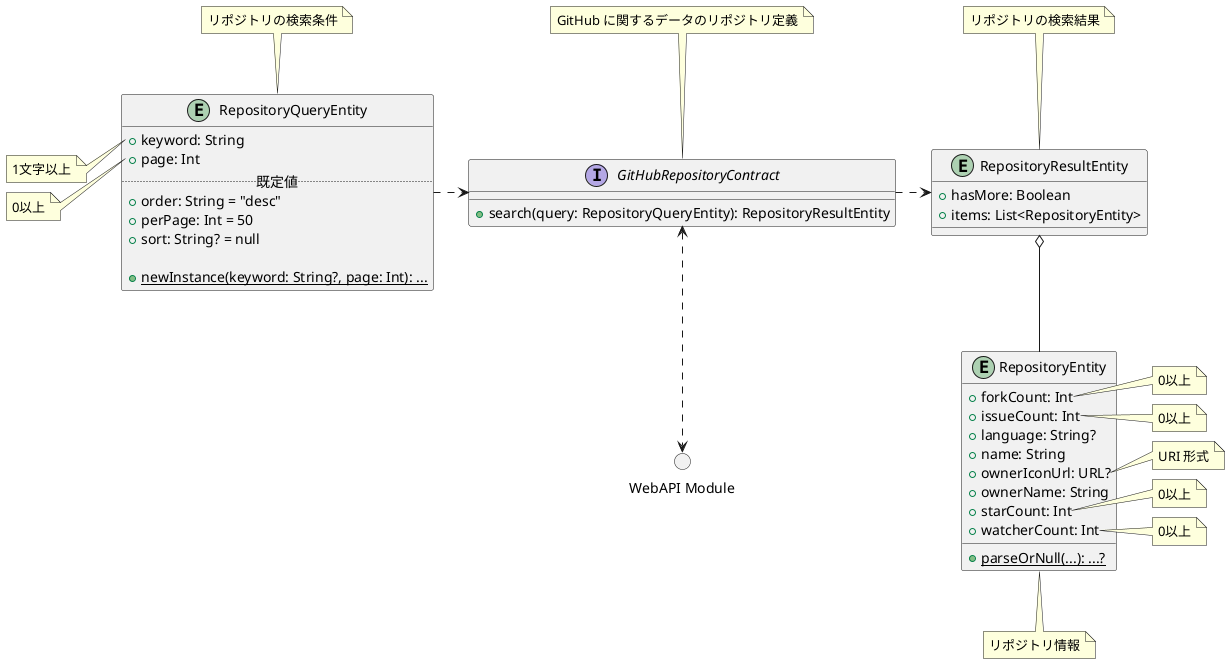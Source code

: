 @startuml

circle "WebAPI Module" as WebAPI

entity RepositoryEntity {
    +forkCount: Int
    +issueCount: Int
    +language: String?
    +name: String
    +ownerIconUrl: URL?
    +ownerName: String
    +starCount: Int
    +watcherCount: Int

    +{static} parseOrNull(...): ...?
}
note right of RepositoryEntity::forkCount
    0以上
end note
note right of RepositoryEntity::issueCount
    0以上
end note
note right of RepositoryEntity::ownerIconUrl
    URI 形式
end note
note right of RepositoryEntity::starCount
    0以上
end note
note right of RepositoryEntity::watcherCount
    0以上
end note
note bottom of RepositoryEntity : リポジトリ情報

entity RepositoryQueryEntity {
    +keyword: String
    +page: Int
    .. 既定値 ..
    +order: String = "desc"
    +perPage: Int = 50
    +sort: String? = null

    +{static} newInstance(keyword: String?, page: Int): ...
}
note left of RepositoryQueryEntity::keyword
    1文字以上
end note
note left of RepositoryQueryEntity::page
    0以上
end note
note top of RepositoryQueryEntity : リポジトリの検索条件

entity RepositoryResultEntity {
    + hasMore: Boolean
    + items: List<RepositoryEntity>
}
note top of RepositoryResultEntity : リポジトリの検索結果

interface GitHubRepositoryContract {
    +search(query: RepositoryQueryEntity): RepositoryResultEntity
}
note top of GitHubRepositoryContract : GitHub に関するデータのリポジトリ定義


RepositoryQueryEntity .right.> GitHubRepositoryContract
GitHubRepositoryContract <.down.> WebAPI
GitHubRepositoryContract .right.> RepositoryResultEntity
RepositoryResultEntity o-down- RepositoryEntity

@enduml